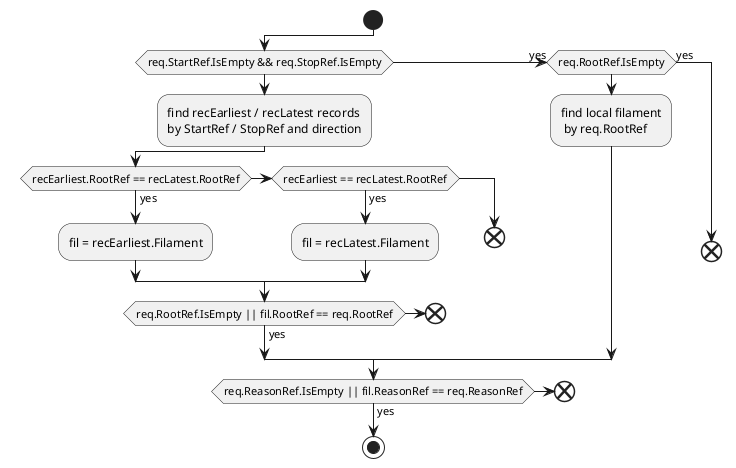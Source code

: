 @startuml
start
if (req.StartRef.IsEmpty && req.StopRef.IsEmpty) then
    :find recEarliest / recLatest records
    by StartRef / StopRef and direction;

    if (recEarliest.RootRef == recLatest.RootRef) then (yes)
        :fil = recEarliest.Filament;
    elseif (recEarliest == recLatest.RootRef) then (yes)
        :fil = recLatest.Filament;
    else
        end
    endif

    if (req.RootRef.IsEmpty || fil.RootRef == req.RootRef) then (yes)
    else
        end
    endif
(yes) elseif (req.RootRef.IsEmpty) then
    :find local filament\n by req.RootRef;
else (yes)
    end
endif

if (req.ReasonRef.IsEmpty || fil.ReasonRef == req.ReasonRef) then (yes)
else
    end
endif

stop
@enduml
